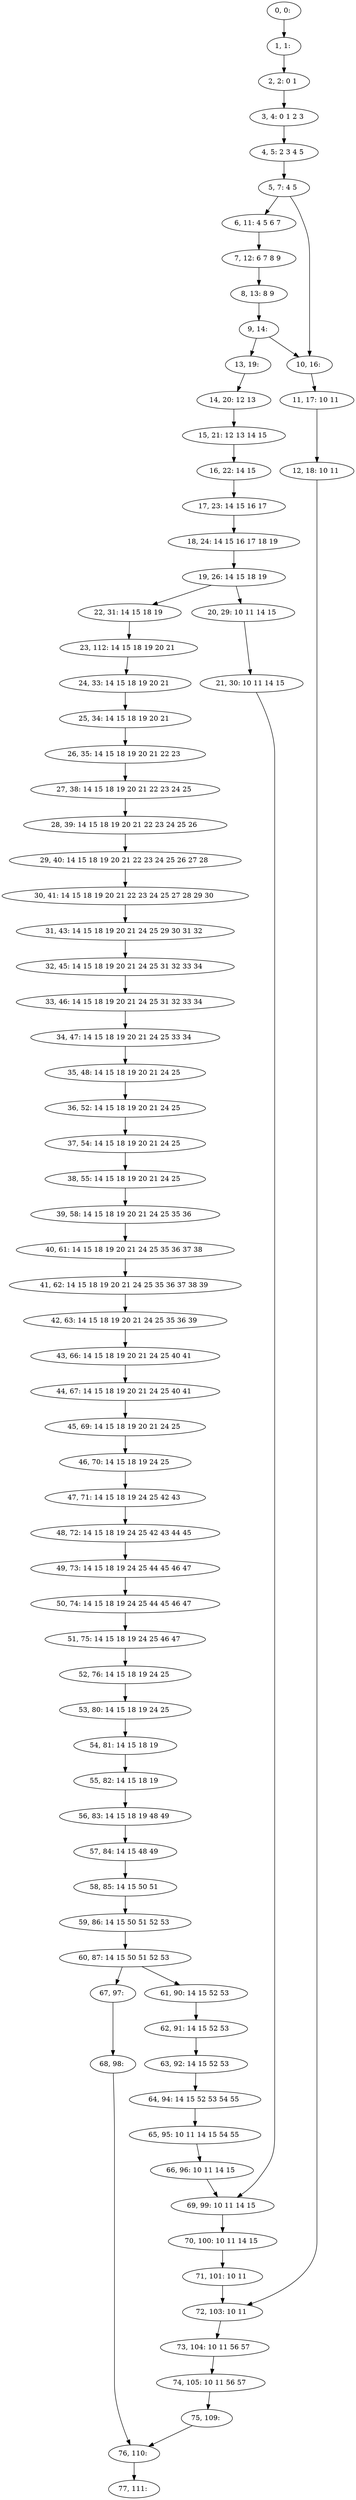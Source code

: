 digraph G {
0[label="0, 0: "];
1[label="1, 1: "];
2[label="2, 2: 0 1 "];
3[label="3, 4: 0 1 2 3 "];
4[label="4, 5: 2 3 4 5 "];
5[label="5, 7: 4 5 "];
6[label="6, 11: 4 5 6 7 "];
7[label="7, 12: 6 7 8 9 "];
8[label="8, 13: 8 9 "];
9[label="9, 14: "];
10[label="10, 16: "];
11[label="11, 17: 10 11 "];
12[label="12, 18: 10 11 "];
13[label="13, 19: "];
14[label="14, 20: 12 13 "];
15[label="15, 21: 12 13 14 15 "];
16[label="16, 22: 14 15 "];
17[label="17, 23: 14 15 16 17 "];
18[label="18, 24: 14 15 16 17 18 19 "];
19[label="19, 26: 14 15 18 19 "];
20[label="20, 29: 10 11 14 15 "];
21[label="21, 30: 10 11 14 15 "];
22[label="22, 31: 14 15 18 19 "];
23[label="23, 112: 14 15 18 19 20 21 "];
24[label="24, 33: 14 15 18 19 20 21 "];
25[label="25, 34: 14 15 18 19 20 21 "];
26[label="26, 35: 14 15 18 19 20 21 22 23 "];
27[label="27, 38: 14 15 18 19 20 21 22 23 24 25 "];
28[label="28, 39: 14 15 18 19 20 21 22 23 24 25 26 "];
29[label="29, 40: 14 15 18 19 20 21 22 23 24 25 26 27 28 "];
30[label="30, 41: 14 15 18 19 20 21 22 23 24 25 27 28 29 30 "];
31[label="31, 43: 14 15 18 19 20 21 24 25 29 30 31 32 "];
32[label="32, 45: 14 15 18 19 20 21 24 25 31 32 33 34 "];
33[label="33, 46: 14 15 18 19 20 21 24 25 31 32 33 34 "];
34[label="34, 47: 14 15 18 19 20 21 24 25 33 34 "];
35[label="35, 48: 14 15 18 19 20 21 24 25 "];
36[label="36, 52: 14 15 18 19 20 21 24 25 "];
37[label="37, 54: 14 15 18 19 20 21 24 25 "];
38[label="38, 55: 14 15 18 19 20 21 24 25 "];
39[label="39, 58: 14 15 18 19 20 21 24 25 35 36 "];
40[label="40, 61: 14 15 18 19 20 21 24 25 35 36 37 38 "];
41[label="41, 62: 14 15 18 19 20 21 24 25 35 36 37 38 39 "];
42[label="42, 63: 14 15 18 19 20 21 24 25 35 36 39 "];
43[label="43, 66: 14 15 18 19 20 21 24 25 40 41 "];
44[label="44, 67: 14 15 18 19 20 21 24 25 40 41 "];
45[label="45, 69: 14 15 18 19 20 21 24 25 "];
46[label="46, 70: 14 15 18 19 24 25 "];
47[label="47, 71: 14 15 18 19 24 25 42 43 "];
48[label="48, 72: 14 15 18 19 24 25 42 43 44 45 "];
49[label="49, 73: 14 15 18 19 24 25 44 45 46 47 "];
50[label="50, 74: 14 15 18 19 24 25 44 45 46 47 "];
51[label="51, 75: 14 15 18 19 24 25 46 47 "];
52[label="52, 76: 14 15 18 19 24 25 "];
53[label="53, 80: 14 15 18 19 24 25 "];
54[label="54, 81: 14 15 18 19 "];
55[label="55, 82: 14 15 18 19 "];
56[label="56, 83: 14 15 18 19 48 49 "];
57[label="57, 84: 14 15 48 49 "];
58[label="58, 85: 14 15 50 51 "];
59[label="59, 86: 14 15 50 51 52 53 "];
60[label="60, 87: 14 15 50 51 52 53 "];
61[label="61, 90: 14 15 52 53 "];
62[label="62, 91: 14 15 52 53 "];
63[label="63, 92: 14 15 52 53 "];
64[label="64, 94: 14 15 52 53 54 55 "];
65[label="65, 95: 10 11 14 15 54 55 "];
66[label="66, 96: 10 11 14 15 "];
67[label="67, 97: "];
68[label="68, 98: "];
69[label="69, 99: 10 11 14 15 "];
70[label="70, 100: 10 11 14 15 "];
71[label="71, 101: 10 11 "];
72[label="72, 103: 10 11 "];
73[label="73, 104: 10 11 56 57 "];
74[label="74, 105: 10 11 56 57 "];
75[label="75, 109: "];
76[label="76, 110: "];
77[label="77, 111: "];
0->1 ;
1->2 ;
2->3 ;
3->4 ;
4->5 ;
5->6 ;
5->10 ;
6->7 ;
7->8 ;
8->9 ;
9->10 ;
9->13 ;
10->11 ;
11->12 ;
12->72 ;
13->14 ;
14->15 ;
15->16 ;
16->17 ;
17->18 ;
18->19 ;
19->20 ;
19->22 ;
20->21 ;
21->69 ;
22->23 ;
23->24 ;
24->25 ;
25->26 ;
26->27 ;
27->28 ;
28->29 ;
29->30 ;
30->31 ;
31->32 ;
32->33 ;
33->34 ;
34->35 ;
35->36 ;
36->37 ;
37->38 ;
38->39 ;
39->40 ;
40->41 ;
41->42 ;
42->43 ;
43->44 ;
44->45 ;
45->46 ;
46->47 ;
47->48 ;
48->49 ;
49->50 ;
50->51 ;
51->52 ;
52->53 ;
53->54 ;
54->55 ;
55->56 ;
56->57 ;
57->58 ;
58->59 ;
59->60 ;
60->61 ;
60->67 ;
61->62 ;
62->63 ;
63->64 ;
64->65 ;
65->66 ;
66->69 ;
67->68 ;
68->76 ;
69->70 ;
70->71 ;
71->72 ;
72->73 ;
73->74 ;
74->75 ;
75->76 ;
76->77 ;
}
